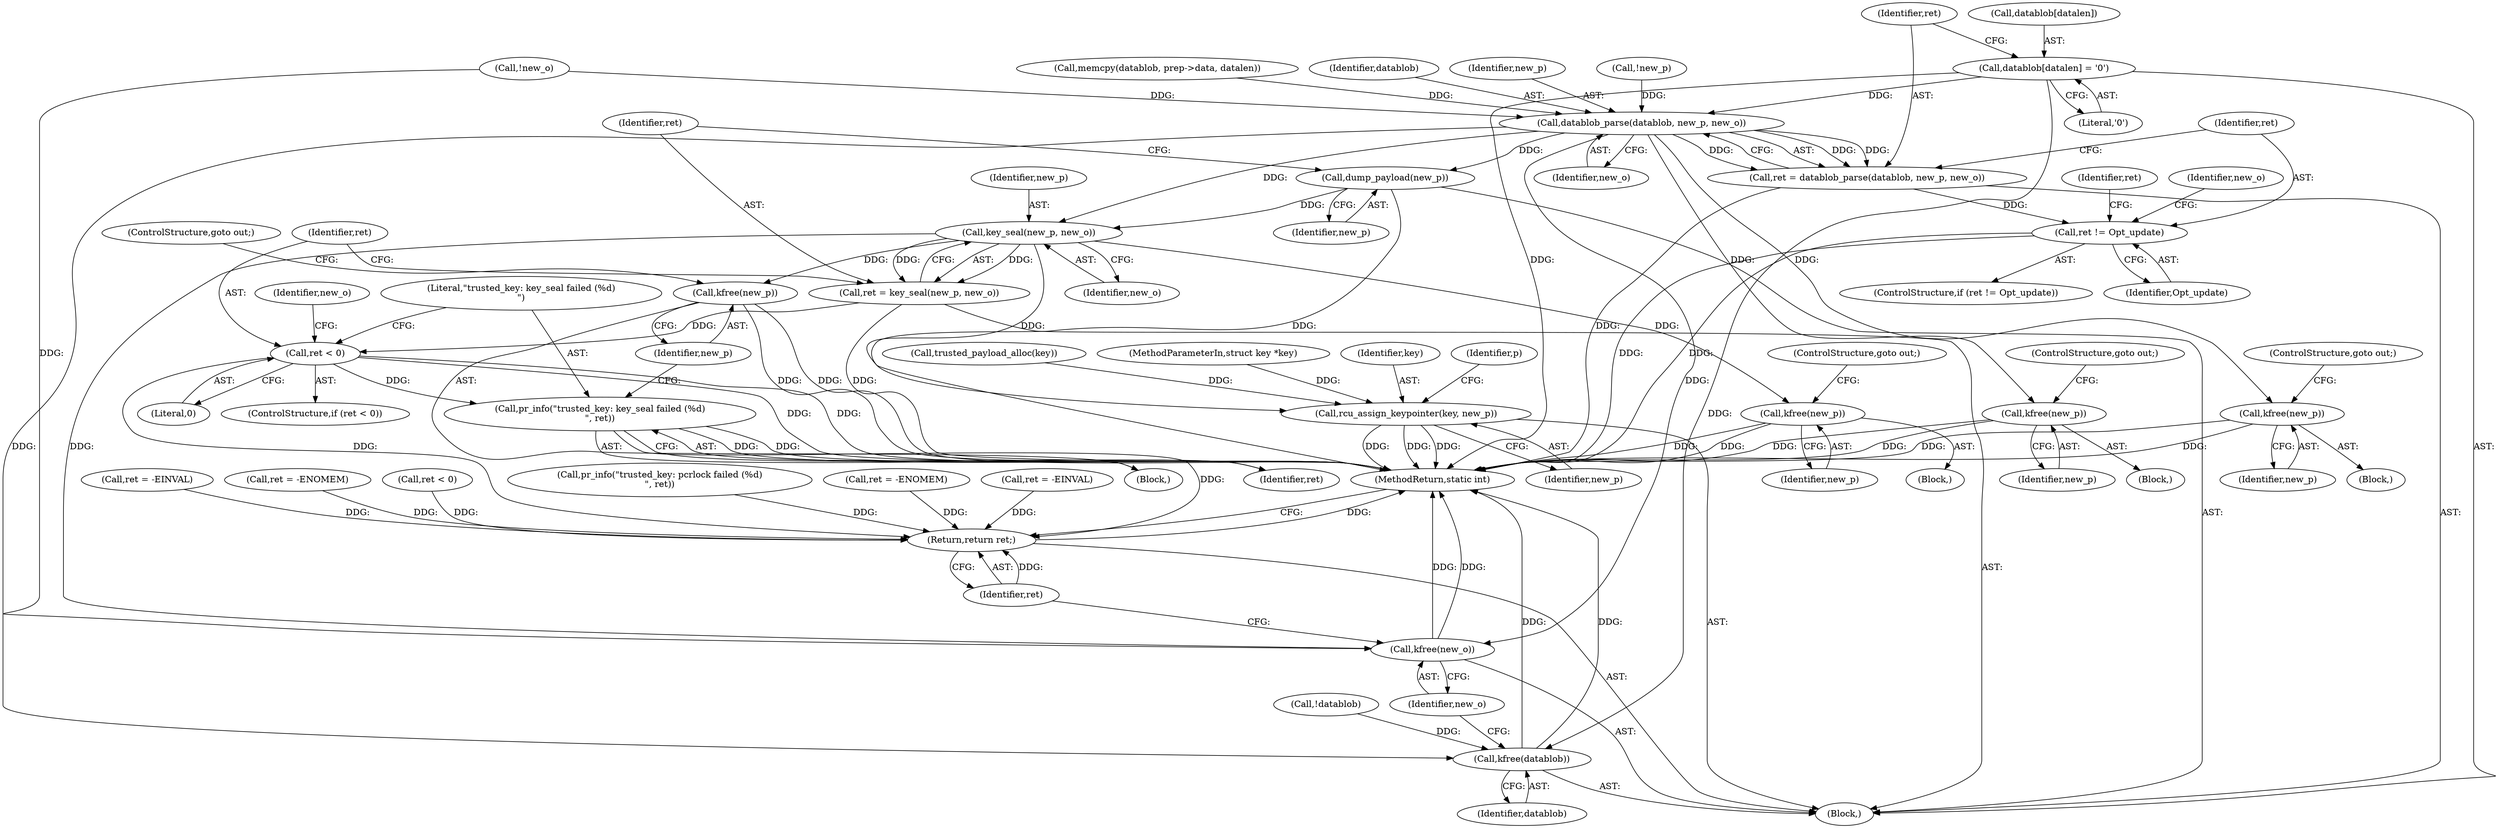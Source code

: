 digraph "0_linux_096fe9eaea40a17e125569f9e657e34cdb6d73bd_0@array" {
"1000196" [label="(Call,datablob[datalen] = '\0')"];
"1000203" [label="(Call,datablob_parse(datablob, new_p, new_o))"];
"1000201" [label="(Call,ret = datablob_parse(datablob, new_p, new_o))"];
"1000208" [label="(Call,ret != Opt_update)"];
"1000216" [label="(Call,kfree(new_p))"];
"1000229" [label="(Call,kfree(new_p))"];
"1000258" [label="(Call,dump_payload(new_p))"];
"1000262" [label="(Call,key_seal(new_p, new_o))"];
"1000260" [label="(Call,ret = key_seal(new_p, new_o))"];
"1000266" [label="(Call,ret < 0)"];
"1000270" [label="(Call,pr_info(\"trusted_key: key_seal failed (%d)\n\", ret))"];
"1000312" [label="(Return,return ret;)"];
"1000273" [label="(Call,kfree(new_p))"];
"1000295" [label="(Call,kfree(new_p))"];
"1000298" [label="(Call,rcu_assign_keypointer(key, new_p))"];
"1000310" [label="(Call,kfree(new_o))"];
"1000308" [label="(Call,kfree(datablob))"];
"1000218" [label="(ControlStructure,goto out;)"];
"1000314" [label="(MethodReturn,static int)"];
"1000291" [label="(Block,)"];
"1000217" [label="(Identifier,new_p)"];
"1000269" [label="(Block,)"];
"1000267" [label="(Identifier,ret)"];
"1000213" [label="(Identifier,ret)"];
"1000274" [label="(Identifier,new_p)"];
"1000264" [label="(Identifier,new_o)"];
"1000211" [label="(Block,)"];
"1000271" [label="(Literal,\"trusted_key: key_seal failed (%d)\n\")"];
"1000200" [label="(Literal,'\0')"];
"1000297" [label="(ControlStructure,goto out;)"];
"1000310" [label="(Call,kfree(new_o))"];
"1000311" [label="(Identifier,new_o)"];
"1000207" [label="(ControlStructure,if (ret != Opt_update))"];
"1000265" [label="(ControlStructure,if (ret < 0))"];
"1000202" [label="(Identifier,ret)"];
"1000169" [label="(Call,!new_o)"];
"1000216" [label="(Call,kfree(new_p))"];
"1000295" [label="(Call,kfree(new_p))"];
"1000160" [label="(Call,!datablob)"];
"1000208" [label="(Call,ret != Opt_update)"];
"1000268" [label="(Literal,0)"];
"1000300" [label="(Identifier,new_p)"];
"1000298" [label="(Call,rcu_assign_keypointer(key, new_p))"];
"1000212" [label="(Call,ret = -EINVAL)"];
"1000172" [label="(Call,ret = -ENOMEM)"];
"1000203" [label="(Call,datablob_parse(datablob, new_p, new_o))"];
"1000266" [label="(Call,ret < 0)"];
"1000258" [label="(Call,dump_payload(new_p))"];
"1000224" [label="(Block,)"];
"1000201" [label="(Call,ret = datablob_parse(datablob, new_p, new_o))"];
"1000262" [label="(Call,key_seal(new_p, new_o))"];
"1000230" [label="(Identifier,new_p)"];
"1000263" [label="(Identifier,new_p)"];
"1000273" [label="(Call,kfree(new_p))"];
"1000288" [label="(Call,ret < 0)"];
"1000210" [label="(Identifier,Opt_update)"];
"1000312" [label="(Return,return ret;)"];
"1000309" [label="(Identifier,datablob)"];
"1000296" [label="(Identifier,new_p)"];
"1000104" [label="(Block,)"];
"1000206" [label="(Identifier,new_o)"];
"1000102" [label="(MethodParameterIn,struct key *key)"];
"1000270" [label="(Call,pr_info(\"trusted_key: key_seal failed (%d)\n\", ret))"];
"1000313" [label="(Identifier,ret)"];
"1000260" [label="(Call,ret = key_seal(new_p, new_o))"];
"1000292" [label="(Call,pr_info(\"trusted_key: pcrlock failed (%d)\n\", ret))"];
"1000185" [label="(Call,ret = -ENOMEM)"];
"1000308" [label="(Call,kfree(datablob))"];
"1000222" [label="(Identifier,new_o)"];
"1000209" [label="(Identifier,ret)"];
"1000299" [label="(Identifier,key)"];
"1000304" [label="(Identifier,p)"];
"1000196" [label="(Call,datablob[datalen] = '\0')"];
"1000272" [label="(Identifier,ret)"];
"1000190" [label="(Call,memcpy(datablob, prep->data, datalen))"];
"1000275" [label="(ControlStructure,goto out;)"];
"1000259" [label="(Identifier,new_p)"];
"1000231" [label="(ControlStructure,goto out;)"];
"1000225" [label="(Call,ret = -EINVAL)"];
"1000204" [label="(Identifier,datablob)"];
"1000205" [label="(Identifier,new_p)"];
"1000261" [label="(Identifier,ret)"];
"1000278" [label="(Identifier,new_o)"];
"1000182" [label="(Call,!new_p)"];
"1000197" [label="(Call,datablob[datalen])"];
"1000179" [label="(Call,trusted_payload_alloc(key))"];
"1000229" [label="(Call,kfree(new_p))"];
"1000196" -> "1000104"  [label="AST: "];
"1000196" -> "1000200"  [label="CFG: "];
"1000197" -> "1000196"  [label="AST: "];
"1000200" -> "1000196"  [label="AST: "];
"1000202" -> "1000196"  [label="CFG: "];
"1000196" -> "1000314"  [label="DDG: "];
"1000196" -> "1000203"  [label="DDG: "];
"1000196" -> "1000308"  [label="DDG: "];
"1000203" -> "1000201"  [label="AST: "];
"1000203" -> "1000206"  [label="CFG: "];
"1000204" -> "1000203"  [label="AST: "];
"1000205" -> "1000203"  [label="AST: "];
"1000206" -> "1000203"  [label="AST: "];
"1000201" -> "1000203"  [label="CFG: "];
"1000203" -> "1000201"  [label="DDG: "];
"1000203" -> "1000201"  [label="DDG: "];
"1000203" -> "1000201"  [label="DDG: "];
"1000190" -> "1000203"  [label="DDG: "];
"1000182" -> "1000203"  [label="DDG: "];
"1000169" -> "1000203"  [label="DDG: "];
"1000203" -> "1000216"  [label="DDG: "];
"1000203" -> "1000229"  [label="DDG: "];
"1000203" -> "1000258"  [label="DDG: "];
"1000203" -> "1000262"  [label="DDG: "];
"1000203" -> "1000308"  [label="DDG: "];
"1000203" -> "1000310"  [label="DDG: "];
"1000201" -> "1000104"  [label="AST: "];
"1000202" -> "1000201"  [label="AST: "];
"1000209" -> "1000201"  [label="CFG: "];
"1000201" -> "1000314"  [label="DDG: "];
"1000201" -> "1000208"  [label="DDG: "];
"1000208" -> "1000207"  [label="AST: "];
"1000208" -> "1000210"  [label="CFG: "];
"1000209" -> "1000208"  [label="AST: "];
"1000210" -> "1000208"  [label="AST: "];
"1000213" -> "1000208"  [label="CFG: "];
"1000222" -> "1000208"  [label="CFG: "];
"1000208" -> "1000314"  [label="DDG: "];
"1000208" -> "1000314"  [label="DDG: "];
"1000216" -> "1000211"  [label="AST: "];
"1000216" -> "1000217"  [label="CFG: "];
"1000217" -> "1000216"  [label="AST: "];
"1000218" -> "1000216"  [label="CFG: "];
"1000216" -> "1000314"  [label="DDG: "];
"1000216" -> "1000314"  [label="DDG: "];
"1000229" -> "1000224"  [label="AST: "];
"1000229" -> "1000230"  [label="CFG: "];
"1000230" -> "1000229"  [label="AST: "];
"1000231" -> "1000229"  [label="CFG: "];
"1000229" -> "1000314"  [label="DDG: "];
"1000229" -> "1000314"  [label="DDG: "];
"1000258" -> "1000104"  [label="AST: "];
"1000258" -> "1000259"  [label="CFG: "];
"1000259" -> "1000258"  [label="AST: "];
"1000261" -> "1000258"  [label="CFG: "];
"1000258" -> "1000314"  [label="DDG: "];
"1000258" -> "1000262"  [label="DDG: "];
"1000262" -> "1000260"  [label="AST: "];
"1000262" -> "1000264"  [label="CFG: "];
"1000263" -> "1000262"  [label="AST: "];
"1000264" -> "1000262"  [label="AST: "];
"1000260" -> "1000262"  [label="CFG: "];
"1000262" -> "1000260"  [label="DDG: "];
"1000262" -> "1000260"  [label="DDG: "];
"1000262" -> "1000273"  [label="DDG: "];
"1000262" -> "1000295"  [label="DDG: "];
"1000262" -> "1000298"  [label="DDG: "];
"1000262" -> "1000310"  [label="DDG: "];
"1000260" -> "1000104"  [label="AST: "];
"1000261" -> "1000260"  [label="AST: "];
"1000267" -> "1000260"  [label="CFG: "];
"1000260" -> "1000314"  [label="DDG: "];
"1000260" -> "1000266"  [label="DDG: "];
"1000266" -> "1000265"  [label="AST: "];
"1000266" -> "1000268"  [label="CFG: "];
"1000267" -> "1000266"  [label="AST: "];
"1000268" -> "1000266"  [label="AST: "];
"1000271" -> "1000266"  [label="CFG: "];
"1000278" -> "1000266"  [label="CFG: "];
"1000266" -> "1000314"  [label="DDG: "];
"1000266" -> "1000314"  [label="DDG: "];
"1000266" -> "1000270"  [label="DDG: "];
"1000266" -> "1000312"  [label="DDG: "];
"1000270" -> "1000269"  [label="AST: "];
"1000270" -> "1000272"  [label="CFG: "];
"1000271" -> "1000270"  [label="AST: "];
"1000272" -> "1000270"  [label="AST: "];
"1000274" -> "1000270"  [label="CFG: "];
"1000270" -> "1000314"  [label="DDG: "];
"1000270" -> "1000314"  [label="DDG: "];
"1000270" -> "1000312"  [label="DDG: "];
"1000312" -> "1000104"  [label="AST: "];
"1000312" -> "1000313"  [label="CFG: "];
"1000313" -> "1000312"  [label="AST: "];
"1000314" -> "1000312"  [label="CFG: "];
"1000312" -> "1000314"  [label="DDG: "];
"1000313" -> "1000312"  [label="DDG: "];
"1000185" -> "1000312"  [label="DDG: "];
"1000292" -> "1000312"  [label="DDG: "];
"1000225" -> "1000312"  [label="DDG: "];
"1000288" -> "1000312"  [label="DDG: "];
"1000212" -> "1000312"  [label="DDG: "];
"1000172" -> "1000312"  [label="DDG: "];
"1000273" -> "1000269"  [label="AST: "];
"1000273" -> "1000274"  [label="CFG: "];
"1000274" -> "1000273"  [label="AST: "];
"1000275" -> "1000273"  [label="CFG: "];
"1000273" -> "1000314"  [label="DDG: "];
"1000273" -> "1000314"  [label="DDG: "];
"1000295" -> "1000291"  [label="AST: "];
"1000295" -> "1000296"  [label="CFG: "];
"1000296" -> "1000295"  [label="AST: "];
"1000297" -> "1000295"  [label="CFG: "];
"1000295" -> "1000314"  [label="DDG: "];
"1000295" -> "1000314"  [label="DDG: "];
"1000298" -> "1000104"  [label="AST: "];
"1000298" -> "1000300"  [label="CFG: "];
"1000299" -> "1000298"  [label="AST: "];
"1000300" -> "1000298"  [label="AST: "];
"1000304" -> "1000298"  [label="CFG: "];
"1000298" -> "1000314"  [label="DDG: "];
"1000298" -> "1000314"  [label="DDG: "];
"1000298" -> "1000314"  [label="DDG: "];
"1000179" -> "1000298"  [label="DDG: "];
"1000102" -> "1000298"  [label="DDG: "];
"1000310" -> "1000104"  [label="AST: "];
"1000310" -> "1000311"  [label="CFG: "];
"1000311" -> "1000310"  [label="AST: "];
"1000313" -> "1000310"  [label="CFG: "];
"1000310" -> "1000314"  [label="DDG: "];
"1000310" -> "1000314"  [label="DDG: "];
"1000169" -> "1000310"  [label="DDG: "];
"1000308" -> "1000104"  [label="AST: "];
"1000308" -> "1000309"  [label="CFG: "];
"1000309" -> "1000308"  [label="AST: "];
"1000311" -> "1000308"  [label="CFG: "];
"1000308" -> "1000314"  [label="DDG: "];
"1000308" -> "1000314"  [label="DDG: "];
"1000160" -> "1000308"  [label="DDG: "];
}
